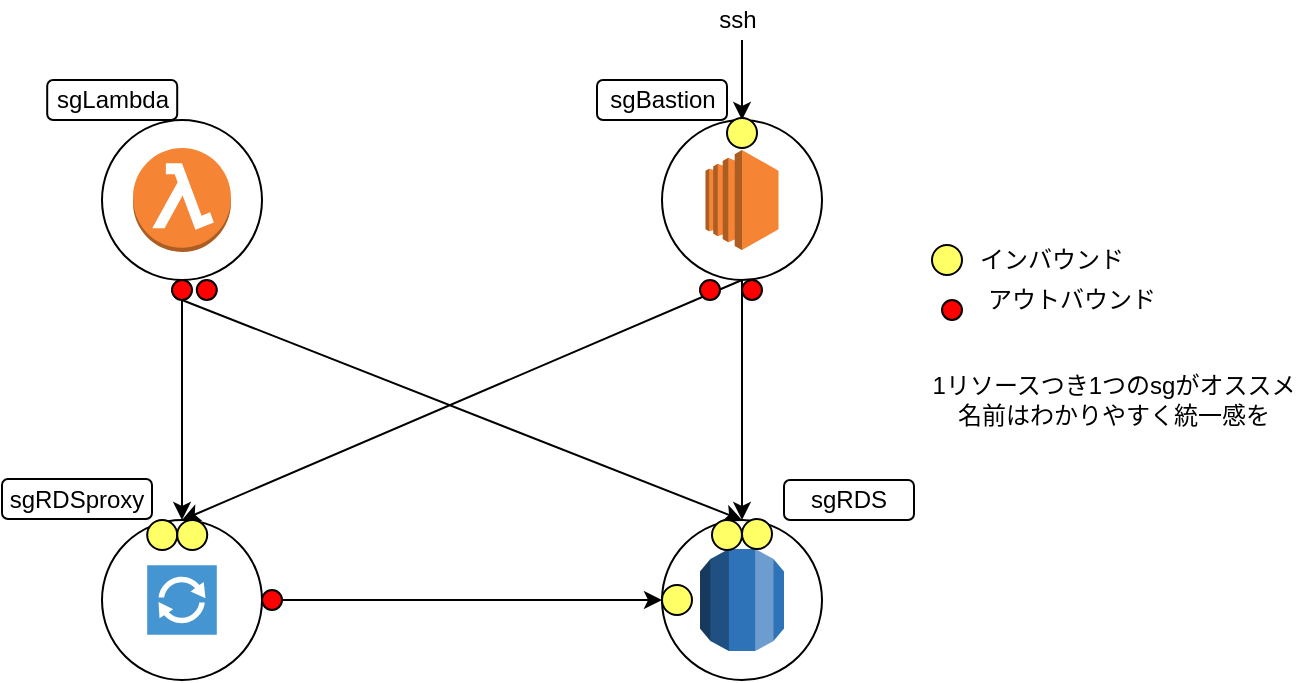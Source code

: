 <mxfile version="13.1.3">
    <diagram id="6hGFLwfOUW9BJ-s0fimq" name="Page-1">
        <mxGraphModel dx="840" dy="635" grid="1" gridSize="10" guides="1" tooltips="1" connect="1" arrows="1" fold="1" page="1" pageScale="1" pageWidth="827" pageHeight="1169" math="0" shadow="0">
            <root>
                <mxCell id="0"/>
                <mxCell id="1" parent="0"/>
                <mxCell id="2" value="" style="ellipse;whiteSpace=wrap;html=1;aspect=fixed;" vertex="1" parent="1">
                    <mxGeometry x="440" y="280" width="80" height="80" as="geometry"/>
                </mxCell>
                <mxCell id="3" value="" style="ellipse;whiteSpace=wrap;html=1;aspect=fixed;" vertex="1" parent="1">
                    <mxGeometry x="160" y="280" width="80" height="80" as="geometry"/>
                </mxCell>
                <mxCell id="4" value="" style="ellipse;whiteSpace=wrap;html=1;aspect=fixed;" vertex="1" parent="1">
                    <mxGeometry x="160" y="80" width="80" height="80" as="geometry"/>
                </mxCell>
                <mxCell id="5" value="" style="ellipse;whiteSpace=wrap;html=1;aspect=fixed;" vertex="1" parent="1">
                    <mxGeometry x="440" y="80" width="80" height="80" as="geometry"/>
                </mxCell>
                <mxCell id="6" value="" style="endArrow=classic;html=1;exitX=0.5;exitY=1;exitDx=0;exitDy=0;entryX=0.5;entryY=0;entryDx=0;entryDy=0;" edge="1" parent="1" source="5" target="2">
                    <mxGeometry width="50" height="50" relative="1" as="geometry">
                        <mxPoint x="390" y="350" as="sourcePoint"/>
                        <mxPoint x="440" y="300" as="targetPoint"/>
                    </mxGeometry>
                </mxCell>
                <mxCell id="7" value="" style="endArrow=classic;html=1;exitX=0.5;exitY=1;exitDx=0;exitDy=0;entryX=0.5;entryY=0;entryDx=0;entryDy=0;" edge="1" parent="1" source="5" target="3">
                    <mxGeometry width="50" height="50" relative="1" as="geometry">
                        <mxPoint x="390" y="350" as="sourcePoint"/>
                        <mxPoint x="440" y="300" as="targetPoint"/>
                    </mxGeometry>
                </mxCell>
                <mxCell id="8" value="" style="endArrow=classic;html=1;entryX=0.5;entryY=0;entryDx=0;entryDy=0;" edge="1" parent="1" target="5">
                    <mxGeometry width="50" height="50" relative="1" as="geometry">
                        <mxPoint x="480" y="40" as="sourcePoint"/>
                        <mxPoint x="440" y="300" as="targetPoint"/>
                    </mxGeometry>
                </mxCell>
                <mxCell id="9" value="" style="endArrow=classic;html=1;exitX=1;exitY=0.5;exitDx=0;exitDy=0;entryX=0;entryY=0.5;entryDx=0;entryDy=0;" edge="1" parent="1" source="16" target="2">
                    <mxGeometry width="50" height="50" relative="1" as="geometry">
                        <mxPoint x="390" y="350" as="sourcePoint"/>
                        <mxPoint x="440" y="300" as="targetPoint"/>
                    </mxGeometry>
                </mxCell>
                <mxCell id="10" value="" style="endArrow=classic;html=1;exitX=0.5;exitY=1;exitDx=0;exitDy=0;" edge="1" parent="1" source="4">
                    <mxGeometry width="50" height="50" relative="1" as="geometry">
                        <mxPoint x="390" y="350" as="sourcePoint"/>
                        <mxPoint x="200" y="280" as="targetPoint"/>
                    </mxGeometry>
                </mxCell>
                <mxCell id="11" value="" style="endArrow=classic;html=1;exitX=0.5;exitY=1;exitDx=0;exitDy=0;entryX=0.5;entryY=0;entryDx=0;entryDy=0;" edge="1" parent="1" source="18" target="2">
                    <mxGeometry width="50" height="50" relative="1" as="geometry">
                        <mxPoint x="390" y="350" as="sourcePoint"/>
                        <mxPoint x="440" y="300" as="targetPoint"/>
                    </mxGeometry>
                </mxCell>
                <mxCell id="12" value="" style="pointerEvents=1;shadow=0;dashed=0;html=1;strokeColor=none;fillColor=#4495D1;labelPosition=center;verticalLabelPosition=bottom;verticalAlign=top;align=center;outlineConnect=0;shape=mxgraph.veeam.2d.proxy;" vertex="1" parent="1">
                    <mxGeometry x="182.6" y="302.6" width="34.8" height="34.8" as="geometry"/>
                </mxCell>
                <mxCell id="13" value="" style="outlineConnect=0;dashed=0;verticalLabelPosition=bottom;verticalAlign=top;align=center;html=1;shape=mxgraph.aws3.lambda_function;fillColor=#F58534;gradientColor=none;" vertex="1" parent="1">
                    <mxGeometry x="175.5" y="94" width="49" height="52" as="geometry"/>
                </mxCell>
                <mxCell id="14" value="" style="outlineConnect=0;dashed=0;verticalLabelPosition=bottom;verticalAlign=top;align=center;html=1;shape=mxgraph.aws3.ec2;fillColor=#F58534;gradientColor=none;" vertex="1" parent="1">
                    <mxGeometry x="461.75" y="95" width="36.5" height="50" as="geometry"/>
                </mxCell>
                <mxCell id="15" value="" style="outlineConnect=0;dashed=0;verticalLabelPosition=bottom;verticalAlign=top;align=center;html=1;shape=mxgraph.aws3.rds;fillColor=#2E73B8;gradientColor=none;" vertex="1" parent="1">
                    <mxGeometry x="459" y="294.5" width="42" height="51" as="geometry"/>
                </mxCell>
                <mxCell id="17" value="" style="endArrow=classic;html=1;exitX=1;exitY=0.5;exitDx=0;exitDy=0;entryX=0;entryY=0.5;entryDx=0;entryDy=0;" edge="1" parent="1" source="3" target="16">
                    <mxGeometry width="50" height="50" relative="1" as="geometry">
                        <mxPoint x="240" y="320" as="sourcePoint"/>
                        <mxPoint x="440" y="320" as="targetPoint"/>
                    </mxGeometry>
                </mxCell>
                <mxCell id="16" value="" style="ellipse;whiteSpace=wrap;html=1;aspect=fixed;fillColor=#FF0000;" vertex="1" parent="1">
                    <mxGeometry x="240" y="315" width="10" height="10" as="geometry"/>
                </mxCell>
                <mxCell id="18" value="" style="ellipse;whiteSpace=wrap;html=1;aspect=fixed;fillColor=#FF0000;" vertex="1" parent="1">
                    <mxGeometry x="195" y="160" width="10" height="10" as="geometry"/>
                </mxCell>
                <mxCell id="21" value="" style="endArrow=classic;html=1;exitX=0.5;exitY=1;exitDx=0;exitDy=0;entryX=0.5;entryY=0;entryDx=0;entryDy=0;" edge="1" parent="1" source="4" target="18">
                    <mxGeometry width="50" height="50" relative="1" as="geometry">
                        <mxPoint x="200" y="160" as="sourcePoint"/>
                        <mxPoint x="480" y="280" as="targetPoint"/>
                    </mxGeometry>
                </mxCell>
                <mxCell id="22" value="" style="ellipse;whiteSpace=wrap;html=1;aspect=fixed;fillColor=#FF0000;" vertex="1" parent="1">
                    <mxGeometry x="207.4" y="160" width="10" height="10" as="geometry"/>
                </mxCell>
                <mxCell id="23" value="" style="ellipse;whiteSpace=wrap;html=1;aspect=fixed;fillColor=#FF0000;" vertex="1" parent="1">
                    <mxGeometry x="459" y="160" width="10" height="10" as="geometry"/>
                </mxCell>
                <mxCell id="24" value="" style="ellipse;whiteSpace=wrap;html=1;aspect=fixed;fillColor=#FF0000;" vertex="1" parent="1">
                    <mxGeometry x="480" y="160" width="10" height="10" as="geometry"/>
                </mxCell>
                <mxCell id="29" value="" style="ellipse;whiteSpace=wrap;html=1;aspect=fixed;fillColor=#FFFF66;" vertex="1" parent="1">
                    <mxGeometry x="182.6" y="280" width="15" height="15" as="geometry"/>
                </mxCell>
                <mxCell id="30" value="" style="ellipse;whiteSpace=wrap;html=1;aspect=fixed;fillColor=#FFFF66;" vertex="1" parent="1">
                    <mxGeometry x="197.6" y="280" width="15" height="15" as="geometry"/>
                </mxCell>
                <mxCell id="31" value="" style="ellipse;whiteSpace=wrap;html=1;aspect=fixed;fillColor=#FFFF66;" vertex="1" parent="1">
                    <mxGeometry x="480" y="279.5" width="15" height="15" as="geometry"/>
                </mxCell>
                <mxCell id="32" value="" style="ellipse;whiteSpace=wrap;html=1;aspect=fixed;fillColor=#FFFF66;" vertex="1" parent="1">
                    <mxGeometry x="465" y="280" width="15" height="15" as="geometry"/>
                </mxCell>
                <mxCell id="33" value="" style="ellipse;whiteSpace=wrap;html=1;aspect=fixed;fillColor=#FFFF66;" vertex="1" parent="1">
                    <mxGeometry x="440" y="312.5" width="15" height="15" as="geometry"/>
                </mxCell>
                <mxCell id="34" value="" style="ellipse;whiteSpace=wrap;html=1;aspect=fixed;fillColor=#FFFF66;" vertex="1" parent="1">
                    <mxGeometry x="472.5" y="79" width="15" height="15" as="geometry"/>
                </mxCell>
                <mxCell id="35" value="" style="ellipse;whiteSpace=wrap;html=1;aspect=fixed;fillColor=#FF0000;" vertex="1" parent="1">
                    <mxGeometry x="580" y="170" width="10" height="10" as="geometry"/>
                </mxCell>
                <mxCell id="36" value="" style="ellipse;whiteSpace=wrap;html=1;aspect=fixed;fillColor=#FFFF66;" vertex="1" parent="1">
                    <mxGeometry x="575" y="142.5" width="15" height="15" as="geometry"/>
                </mxCell>
                <mxCell id="37" value="インバウンド" style="text;html=1;strokeColor=none;fillColor=none;align=center;verticalAlign=middle;whiteSpace=wrap;rounded=0;" vertex="1" parent="1">
                    <mxGeometry x="590" y="140" width="90" height="20" as="geometry"/>
                </mxCell>
                <mxCell id="38" value="アウトバウンド" style="text;html=1;strokeColor=none;fillColor=none;align=center;verticalAlign=middle;whiteSpace=wrap;rounded=0;" vertex="1" parent="1">
                    <mxGeometry x="600" y="160" width="90" height="20" as="geometry"/>
                </mxCell>
                <mxCell id="40" value="sgBastion" style="rounded=1;whiteSpace=wrap;html=1;fillColor=#FFFFFF;" vertex="1" parent="1">
                    <mxGeometry x="407.5" y="60" width="65" height="20" as="geometry"/>
                </mxCell>
                <mxCell id="41" value="sgLambda" style="rounded=1;whiteSpace=wrap;html=1;fillColor=#FFFFFF;" vertex="1" parent="1">
                    <mxGeometry x="132.6" y="60" width="65" height="20" as="geometry"/>
                </mxCell>
                <mxCell id="42" value="sgRDSproxy" style="rounded=1;whiteSpace=wrap;html=1;fillColor=#FFFFFF;" vertex="1" parent="1">
                    <mxGeometry x="110" y="259.5" width="75" height="20" as="geometry"/>
                </mxCell>
                <mxCell id="43" value="sgRDS" style="rounded=1;whiteSpace=wrap;html=1;fillColor=#FFFFFF;" vertex="1" parent="1">
                    <mxGeometry x="501" y="260" width="65" height="20" as="geometry"/>
                </mxCell>
                <mxCell id="44" value="ssh&lt;br&gt;" style="text;html=1;strokeColor=none;fillColor=none;align=center;verticalAlign=middle;whiteSpace=wrap;rounded=0;" vertex="1" parent="1">
                    <mxGeometry x="458.25" y="20" width="40" height="20" as="geometry"/>
                </mxCell>
                <mxCell id="45" value="1リソースつき1つのsgがオススメ&lt;br&gt;名前はわかりやすく統一感を" style="text;html=1;strokeColor=none;fillColor=none;align=center;verticalAlign=middle;whiteSpace=wrap;rounded=0;" vertex="1" parent="1">
                    <mxGeometry x="566" y="210" width="200" height="20" as="geometry"/>
                </mxCell>
            </root>
        </mxGraphModel>
    </diagram>
</mxfile>
